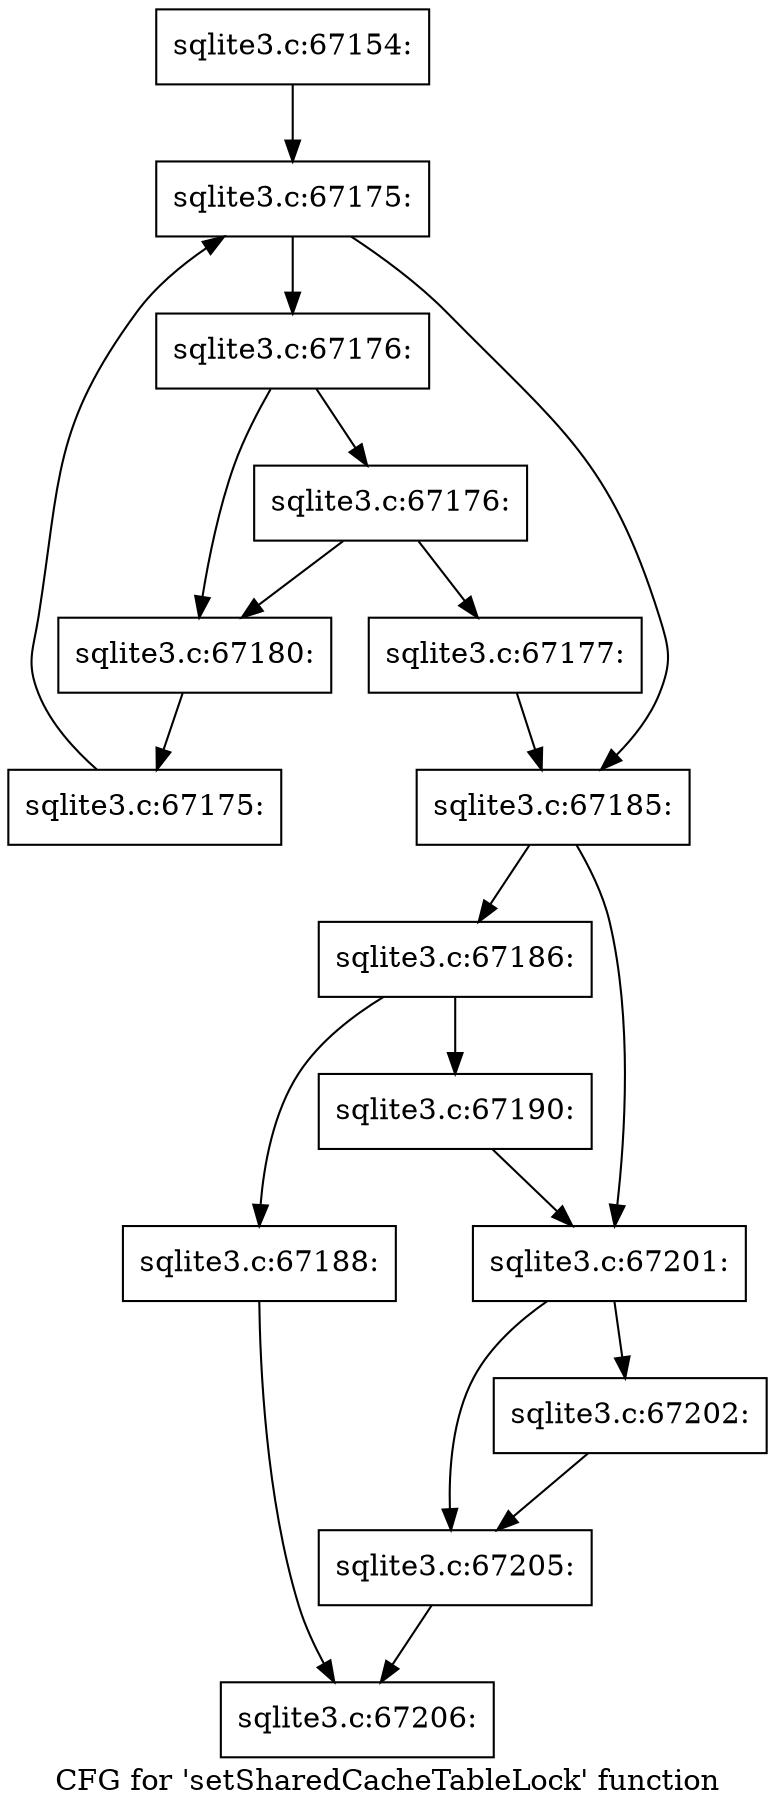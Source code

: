 digraph "CFG for 'setSharedCacheTableLock' function" {
	label="CFG for 'setSharedCacheTableLock' function";

	Node0x55c0f84f7b70 [shape=record,label="{sqlite3.c:67154:}"];
	Node0x55c0f84f7b70 -> Node0x55c0f84fd1a0;
	Node0x55c0f84fd1a0 [shape=record,label="{sqlite3.c:67175:}"];
	Node0x55c0f84fd1a0 -> Node0x55c0f84fd3c0;
	Node0x55c0f84fd1a0 -> Node0x55c0f84fce20;
	Node0x55c0f84fd3c0 [shape=record,label="{sqlite3.c:67176:}"];
	Node0x55c0f84fd3c0 -> Node0x55c0f84fd7a0;
	Node0x55c0f84fd3c0 -> Node0x55c0f84fd750;
	Node0x55c0f84fd7a0 [shape=record,label="{sqlite3.c:67176:}"];
	Node0x55c0f84fd7a0 -> Node0x55c0f84fd700;
	Node0x55c0f84fd7a0 -> Node0x55c0f84fd750;
	Node0x55c0f84fd700 [shape=record,label="{sqlite3.c:67177:}"];
	Node0x55c0f84fd700 -> Node0x55c0f84fce20;
	Node0x55c0f84fd750 [shape=record,label="{sqlite3.c:67180:}"];
	Node0x55c0f84fd750 -> Node0x55c0f84fd330;
	Node0x55c0f84fd330 [shape=record,label="{sqlite3.c:67175:}"];
	Node0x55c0f84fd330 -> Node0x55c0f84fd1a0;
	Node0x55c0f84fce20 [shape=record,label="{sqlite3.c:67185:}"];
	Node0x55c0f84fce20 -> Node0x55c0f84fea00;
	Node0x55c0f84fce20 -> Node0x55c0f84fe9b0;
	Node0x55c0f84fe9b0 [shape=record,label="{sqlite3.c:67186:}"];
	Node0x55c0f84fe9b0 -> Node0x55c0f84fefb0;
	Node0x55c0f84fe9b0 -> Node0x55c0f84fef60;
	Node0x55c0f84fef60 [shape=record,label="{sqlite3.c:67188:}"];
	Node0x55c0f84fef60 -> Node0x55c0f5978e50;
	Node0x55c0f84fefb0 [shape=record,label="{sqlite3.c:67190:}"];
	Node0x55c0f84fefb0 -> Node0x55c0f84fea00;
	Node0x55c0f84fea00 [shape=record,label="{sqlite3.c:67201:}"];
	Node0x55c0f84fea00 -> Node0x55c0f8500330;
	Node0x55c0f84fea00 -> Node0x55c0f8500380;
	Node0x55c0f8500330 [shape=record,label="{sqlite3.c:67202:}"];
	Node0x55c0f8500330 -> Node0x55c0f8500380;
	Node0x55c0f8500380 [shape=record,label="{sqlite3.c:67205:}"];
	Node0x55c0f8500380 -> Node0x55c0f5978e50;
	Node0x55c0f5978e50 [shape=record,label="{sqlite3.c:67206:}"];
}
